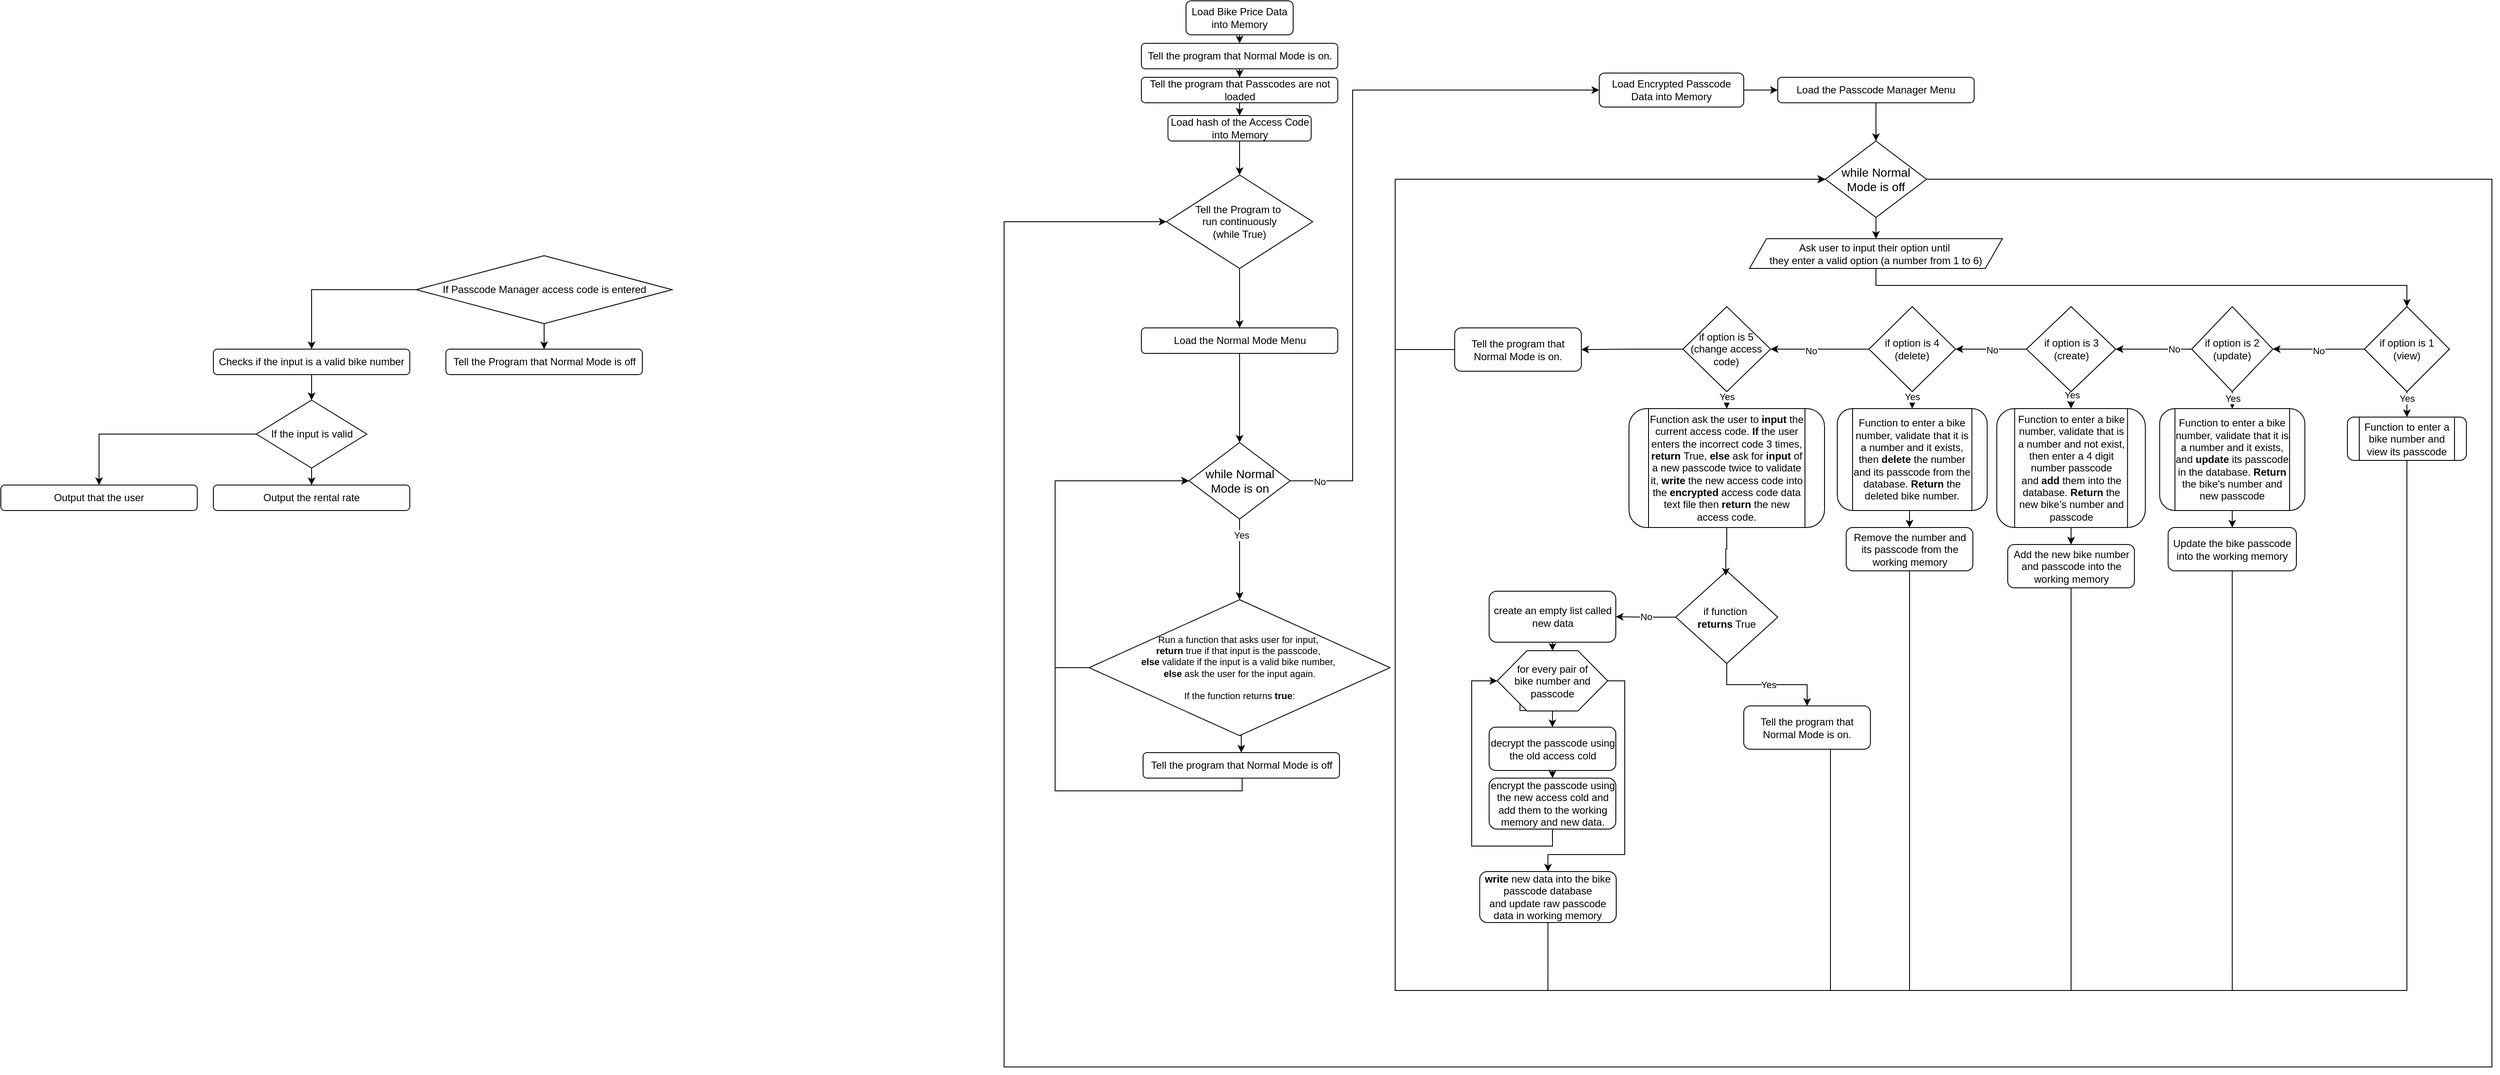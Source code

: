 <mxfile version="24.7.16">
  <diagram id="C5RBs43oDa-KdzZeNtuy" name="Page-1">
    <mxGraphModel dx="4832" dy="1653" grid="1" gridSize="10" guides="1" tooltips="1" connect="1" arrows="1" fold="1" page="1" pageScale="1" pageWidth="827" pageHeight="1169" math="0" shadow="0">
      <root>
        <mxCell id="WIyWlLk6GJQsqaUBKTNV-0" />
        <mxCell id="WIyWlLk6GJQsqaUBKTNV-1" parent="WIyWlLk6GJQsqaUBKTNV-0" />
        <mxCell id="HIrjXlR3BVrKwoBECTqW-9" style="edgeStyle=orthogonalEdgeStyle;rounded=0;orthogonalLoop=1;jettySize=auto;html=1;exitX=0.5;exitY=1;exitDx=0;exitDy=0;entryX=0.5;entryY=0;entryDx=0;entryDy=0;" parent="WIyWlLk6GJQsqaUBKTNV-1" source="HIrjXlR3BVrKwoBECTqW-4" target="HIrjXlR3BVrKwoBECTqW-8" edge="1">
          <mxGeometry relative="1" as="geometry" />
        </mxCell>
        <mxCell id="HIrjXlR3BVrKwoBECTqW-4" value="&lt;div style=&quot;font-size: 12px;&quot;&gt;&lt;font style=&quot;font-size: 12px;&quot;&gt;Tell the Program to&amp;nbsp;&lt;/font&gt;&lt;/div&gt;&lt;div style=&quot;font-size: 12px;&quot;&gt;&lt;font style=&quot;font-size: 12px;&quot;&gt;run continuously&lt;/font&gt;&lt;/div&gt;&lt;div style=&quot;font-size: 12px;&quot;&gt;&lt;font style=&quot;font-size: 12px;&quot;&gt;&lt;font style=&quot;font-size: 12px;&quot;&gt;(while True)&lt;/font&gt;&lt;font style=&quot;font-size: 12px;&quot;&gt;&lt;br&gt;&lt;/font&gt;&lt;/font&gt;&lt;/div&gt;" style="rhombus;whiteSpace=wrap;html=1;fontSize=8;" parent="WIyWlLk6GJQsqaUBKTNV-1" vertex="1">
          <mxGeometry x="271" y="320" width="172" height="110" as="geometry" />
        </mxCell>
        <mxCell id="HIrjXlR3BVrKwoBECTqW-11" style="edgeStyle=orthogonalEdgeStyle;rounded=0;orthogonalLoop=1;jettySize=auto;html=1;exitX=0.5;exitY=1;exitDx=0;exitDy=0;entryX=0.5;entryY=0;entryDx=0;entryDy=0;" parent="WIyWlLk6GJQsqaUBKTNV-1" source="HIrjXlR3BVrKwoBECTqW-8" target="HIrjXlR3BVrKwoBECTqW-10" edge="1">
          <mxGeometry relative="1" as="geometry" />
        </mxCell>
        <mxCell id="HIrjXlR3BVrKwoBECTqW-8" value="Load the Normal Mode Menu" style="rounded=1;whiteSpace=wrap;html=1;" parent="WIyWlLk6GJQsqaUBKTNV-1" vertex="1">
          <mxGeometry x="241.5" y="500" width="231" height="30" as="geometry" />
        </mxCell>
        <mxCell id="HIrjXlR3BVrKwoBECTqW-116" style="edgeStyle=orthogonalEdgeStyle;rounded=0;orthogonalLoop=1;jettySize=auto;html=1;exitX=1;exitY=0.5;exitDx=0;exitDy=0;entryX=0;entryY=0.5;entryDx=0;entryDy=0;" parent="WIyWlLk6GJQsqaUBKTNV-1" source="HIrjXlR3BVrKwoBECTqW-10" target="HIrjXlR3BVrKwoBECTqW-115" edge="1">
          <mxGeometry relative="1" as="geometry">
            <Array as="points">
              <mxPoint x="490" y="680" />
              <mxPoint x="490" y="220" />
            </Array>
          </mxGeometry>
        </mxCell>
        <mxCell id="fzmt7UQQ4SGqhCcK_248-124" value="No" style="edgeLabel;html=1;align=center;verticalAlign=middle;resizable=0;points=[];" vertex="1" connectable="0" parent="HIrjXlR3BVrKwoBECTqW-116">
          <mxGeometry x="-0.917" y="-1" relative="1" as="geometry">
            <mxPoint as="offset" />
          </mxGeometry>
        </mxCell>
        <mxCell id="fzmt7UQQ4SGqhCcK_248-6" style="edgeStyle=orthogonalEdgeStyle;rounded=0;orthogonalLoop=1;jettySize=auto;html=1;exitX=0.5;exitY=1;exitDx=0;exitDy=0;entryX=0.5;entryY=0;entryDx=0;entryDy=0;" edge="1" parent="WIyWlLk6GJQsqaUBKTNV-1" source="HIrjXlR3BVrKwoBECTqW-10" target="HIrjXlR3BVrKwoBECTqW-95">
          <mxGeometry relative="1" as="geometry" />
        </mxCell>
        <mxCell id="fzmt7UQQ4SGqhCcK_248-97" value="Yes" style="edgeLabel;html=1;align=center;verticalAlign=middle;resizable=0;points=[];" vertex="1" connectable="0" parent="fzmt7UQQ4SGqhCcK_248-6">
          <mxGeometry x="-0.604" y="2" relative="1" as="geometry">
            <mxPoint as="offset" />
          </mxGeometry>
        </mxCell>
        <mxCell id="HIrjXlR3BVrKwoBECTqW-10" value="&lt;font style=&quot;font-size: 14px;&quot;&gt;while Normal Mode is on&lt;br&gt;&lt;/font&gt;" style="rhombus;whiteSpace=wrap;html=1;fontSize=8;" parent="WIyWlLk6GJQsqaUBKTNV-1" vertex="1">
          <mxGeometry x="297.5" y="635" width="119" height="90" as="geometry" />
        </mxCell>
        <mxCell id="HIrjXlR3BVrKwoBECTqW-83" style="edgeStyle=orthogonalEdgeStyle;rounded=0;orthogonalLoop=1;jettySize=auto;html=1;exitX=0.5;exitY=1;exitDx=0;exitDy=0;entryX=0.5;entryY=0;entryDx=0;entryDy=0;" parent="WIyWlLk6GJQsqaUBKTNV-1" source="HIrjXlR3BVrKwoBECTqW-85" target="HIrjXlR3BVrKwoBECTqW-86" edge="1">
          <mxGeometry relative="1" as="geometry" />
        </mxCell>
        <mxCell id="HIrjXlR3BVrKwoBECTqW-84" style="edgeStyle=orthogonalEdgeStyle;rounded=0;orthogonalLoop=1;jettySize=auto;html=1;exitX=0;exitY=0.5;exitDx=0;exitDy=0;entryX=0.5;entryY=0;entryDx=0;entryDy=0;" parent="WIyWlLk6GJQsqaUBKTNV-1" source="HIrjXlR3BVrKwoBECTqW-85" target="HIrjXlR3BVrKwoBECTqW-88" edge="1">
          <mxGeometry relative="1" as="geometry" />
        </mxCell>
        <mxCell id="HIrjXlR3BVrKwoBECTqW-85" value="If Passcode Manager access code is entered" style="rhombus;whiteSpace=wrap;html=1;" parent="WIyWlLk6GJQsqaUBKTNV-1" vertex="1">
          <mxGeometry x="-611.5" y="415" width="301" height="80" as="geometry" />
        </mxCell>
        <mxCell id="HIrjXlR3BVrKwoBECTqW-86" value="Tell the Program that Normal Mode is off" style="rounded=1;whiteSpace=wrap;html=1;" parent="WIyWlLk6GJQsqaUBKTNV-1" vertex="1">
          <mxGeometry x="-576.5" y="525" width="231" height="30" as="geometry" />
        </mxCell>
        <mxCell id="HIrjXlR3BVrKwoBECTqW-87" style="edgeStyle=orthogonalEdgeStyle;rounded=0;orthogonalLoop=1;jettySize=auto;html=1;exitX=0.5;exitY=1;exitDx=0;exitDy=0;entryX=0.5;entryY=0;entryDx=0;entryDy=0;" parent="WIyWlLk6GJQsqaUBKTNV-1" source="HIrjXlR3BVrKwoBECTqW-88" target="HIrjXlR3BVrKwoBECTqW-91" edge="1">
          <mxGeometry relative="1" as="geometry" />
        </mxCell>
        <mxCell id="HIrjXlR3BVrKwoBECTqW-88" value="Checks if the input is a valid bike number" style="rounded=1;whiteSpace=wrap;html=1;" parent="WIyWlLk6GJQsqaUBKTNV-1" vertex="1">
          <mxGeometry x="-850" y="525" width="231" height="30" as="geometry" />
        </mxCell>
        <mxCell id="HIrjXlR3BVrKwoBECTqW-89" style="edgeStyle=orthogonalEdgeStyle;rounded=0;orthogonalLoop=1;jettySize=auto;html=1;exitX=0.5;exitY=1;exitDx=0;exitDy=0;" parent="WIyWlLk6GJQsqaUBKTNV-1" source="HIrjXlR3BVrKwoBECTqW-91" target="HIrjXlR3BVrKwoBECTqW-92" edge="1">
          <mxGeometry relative="1" as="geometry" />
        </mxCell>
        <mxCell id="HIrjXlR3BVrKwoBECTqW-90" style="edgeStyle=orthogonalEdgeStyle;rounded=0;orthogonalLoop=1;jettySize=auto;html=1;exitX=0;exitY=0.5;exitDx=0;exitDy=0;" parent="WIyWlLk6GJQsqaUBKTNV-1" source="HIrjXlR3BVrKwoBECTqW-91" target="HIrjXlR3BVrKwoBECTqW-93" edge="1">
          <mxGeometry relative="1" as="geometry" />
        </mxCell>
        <mxCell id="HIrjXlR3BVrKwoBECTqW-91" value="If the input is valid" style="rhombus;whiteSpace=wrap;html=1;" parent="WIyWlLk6GJQsqaUBKTNV-1" vertex="1">
          <mxGeometry x="-799.5" y="585" width="130" height="80" as="geometry" />
        </mxCell>
        <mxCell id="HIrjXlR3BVrKwoBECTqW-92" value="Output the rental rate" style="rounded=1;whiteSpace=wrap;html=1;" parent="WIyWlLk6GJQsqaUBKTNV-1" vertex="1">
          <mxGeometry x="-850" y="685" width="231" height="30" as="geometry" />
        </mxCell>
        <mxCell id="HIrjXlR3BVrKwoBECTqW-93" value="Output that the user " style="rounded=1;whiteSpace=wrap;html=1;" parent="WIyWlLk6GJQsqaUBKTNV-1" vertex="1">
          <mxGeometry x="-1100" y="685" width="231" height="30" as="geometry" />
        </mxCell>
        <mxCell id="HIrjXlR3BVrKwoBECTqW-99" style="edgeStyle=orthogonalEdgeStyle;rounded=0;orthogonalLoop=1;jettySize=auto;html=1;exitX=0.5;exitY=1;exitDx=0;exitDy=0;entryX=0.5;entryY=0;entryDx=0;entryDy=0;" parent="WIyWlLk6GJQsqaUBKTNV-1" source="HIrjXlR3BVrKwoBECTqW-95" target="HIrjXlR3BVrKwoBECTqW-98" edge="1">
          <mxGeometry relative="1" as="geometry" />
        </mxCell>
        <mxCell id="HIrjXlR3BVrKwoBECTqW-113" style="edgeStyle=orthogonalEdgeStyle;rounded=0;orthogonalLoop=1;jettySize=auto;html=1;exitX=0;exitY=0.5;exitDx=0;exitDy=0;entryX=0;entryY=0.5;entryDx=0;entryDy=0;" parent="WIyWlLk6GJQsqaUBKTNV-1" source="HIrjXlR3BVrKwoBECTqW-95" target="HIrjXlR3BVrKwoBECTqW-10" edge="1">
          <mxGeometry relative="1" as="geometry">
            <Array as="points">
              <mxPoint x="140" y="900" />
              <mxPoint x="140" y="680" />
            </Array>
          </mxGeometry>
        </mxCell>
        <mxCell id="HIrjXlR3BVrKwoBECTqW-95" value="&lt;div style=&quot;font-size: 11px;&quot;&gt;&lt;font style=&quot;font-size: 11px;&quot;&gt;Run a function that asks user for input,&amp;nbsp;&lt;/font&gt;&lt;/div&gt;&lt;div style=&quot;font-size: 11px;&quot;&gt;&lt;font style=&quot;font-size: 11px;&quot;&gt;&lt;b&gt;return &lt;/b&gt;true if that input is the passcode,&amp;nbsp;&lt;/font&gt;&lt;/div&gt;&lt;div style=&quot;font-size: 11px;&quot;&gt;&lt;font style=&quot;font-size: 11px;&quot;&gt;&lt;b&gt;else &lt;/b&gt;validate if the input is a valid bike number,&amp;nbsp;&lt;/font&gt;&lt;/div&gt;&lt;div style=&quot;font-size: 11px;&quot;&gt;&lt;font style=&quot;font-size: 11px;&quot;&gt;&lt;b&gt;else &lt;/b&gt;ask the user for the input again.&lt;/font&gt;&lt;/div&gt;&lt;div style=&quot;font-size: 11px;&quot;&gt;&lt;font style=&quot;font-size: 11px;&quot;&gt;&lt;br&gt;&lt;/font&gt;&lt;/div&gt;&lt;div style=&quot;font-size: 11px;&quot;&gt;&lt;font style=&quot;font-size: 11px;&quot;&gt;&lt;font style=&quot;font-size: 11px;&quot;&gt;If the function returns&lt;b&gt; true&lt;/b&gt;:&lt;/font&gt;&lt;font style=&quot;font-size: 11px;&quot;&gt;&lt;br&gt;&lt;/font&gt;&lt;/font&gt;&lt;/div&gt;" style="rhombus;whiteSpace=wrap;html=1;fontSize=8;" parent="WIyWlLk6GJQsqaUBKTNV-1" vertex="1">
          <mxGeometry x="180" y="820" width="354" height="160" as="geometry" />
        </mxCell>
        <mxCell id="HIrjXlR3BVrKwoBECTqW-114" style="edgeStyle=orthogonalEdgeStyle;rounded=0;orthogonalLoop=1;jettySize=auto;html=1;exitX=0.5;exitY=1;exitDx=0;exitDy=0;entryX=0;entryY=0.5;entryDx=0;entryDy=0;" parent="WIyWlLk6GJQsqaUBKTNV-1" target="HIrjXlR3BVrKwoBECTqW-10" edge="1">
          <mxGeometry relative="1" as="geometry">
            <mxPoint x="279.98" y="555" as="targetPoint" />
            <mxPoint x="338.98" y="1025" as="sourcePoint" />
            <Array as="points">
              <mxPoint x="360" y="1025" />
              <mxPoint x="360" y="1045" />
              <mxPoint x="140" y="1045" />
              <mxPoint x="140" y="680" />
            </Array>
          </mxGeometry>
        </mxCell>
        <mxCell id="HIrjXlR3BVrKwoBECTqW-98" value="Tell the program that Normal Mode is off" style="rounded=1;whiteSpace=wrap;html=1;" parent="WIyWlLk6GJQsqaUBKTNV-1" vertex="1">
          <mxGeometry x="243.5" y="1000" width="231" height="30" as="geometry" />
        </mxCell>
        <mxCell id="fzmt7UQQ4SGqhCcK_248-114" style="edgeStyle=orthogonalEdgeStyle;rounded=0;orthogonalLoop=1;jettySize=auto;html=1;exitX=1;exitY=0.5;exitDx=0;exitDy=0;entryX=0;entryY=0.5;entryDx=0;entryDy=0;" edge="1" parent="WIyWlLk6GJQsqaUBKTNV-1" source="HIrjXlR3BVrKwoBECTqW-115" target="fzmt7UQQ4SGqhCcK_248-7">
          <mxGeometry relative="1" as="geometry" />
        </mxCell>
        <mxCell id="HIrjXlR3BVrKwoBECTqW-115" value="Load Encrypted Passcode Data into Memory" style="rounded=1;whiteSpace=wrap;html=1;" parent="WIyWlLk6GJQsqaUBKTNV-1" vertex="1">
          <mxGeometry x="780" y="200" width="170" height="40" as="geometry" />
        </mxCell>
        <mxCell id="fzmt7UQQ4SGqhCcK_248-5" style="edgeStyle=orthogonalEdgeStyle;rounded=0;orthogonalLoop=1;jettySize=auto;html=1;exitX=0.5;exitY=1;exitDx=0;exitDy=0;entryX=0.5;entryY=0;entryDx=0;entryDy=0;" edge="1" parent="WIyWlLk6GJQsqaUBKTNV-1" source="fzmt7UQQ4SGqhCcK_248-1" target="fzmt7UQQ4SGqhCcK_248-4">
          <mxGeometry relative="1" as="geometry" />
        </mxCell>
        <mxCell id="fzmt7UQQ4SGqhCcK_248-132" style="edgeStyle=orthogonalEdgeStyle;rounded=0;orthogonalLoop=1;jettySize=auto;html=1;exitX=1;exitY=0.5;exitDx=0;exitDy=0;entryX=0;entryY=0.5;entryDx=0;entryDy=0;" edge="1" parent="WIyWlLk6GJQsqaUBKTNV-1" source="fzmt7UQQ4SGqhCcK_248-1" target="HIrjXlR3BVrKwoBECTqW-4">
          <mxGeometry relative="1" as="geometry">
            <Array as="points">
              <mxPoint x="1830" y="325" />
              <mxPoint x="1830" y="1370" />
              <mxPoint x="80" y="1370" />
              <mxPoint x="80" y="375" />
            </Array>
          </mxGeometry>
        </mxCell>
        <mxCell id="fzmt7UQQ4SGqhCcK_248-1" value="&lt;font style=&quot;font-size: 14px;&quot;&gt;while Normal Mode is off&lt;br&gt;&lt;/font&gt;" style="rhombus;whiteSpace=wrap;html=1;fontSize=8;" vertex="1" parent="WIyWlLk6GJQsqaUBKTNV-1">
          <mxGeometry x="1046" y="280" width="119" height="90" as="geometry" />
        </mxCell>
        <mxCell id="fzmt7UQQ4SGqhCcK_248-11" style="edgeStyle=orthogonalEdgeStyle;rounded=0;orthogonalLoop=1;jettySize=auto;html=1;exitX=0.5;exitY=1;exitDx=0;exitDy=0;entryX=0.5;entryY=0;entryDx=0;entryDy=0;" edge="1" parent="WIyWlLk6GJQsqaUBKTNV-1" source="fzmt7UQQ4SGqhCcK_248-4" target="fzmt7UQQ4SGqhCcK_248-10">
          <mxGeometry relative="1" as="geometry">
            <Array as="points">
              <mxPoint x="1106" y="450" />
              <mxPoint x="1730" y="450" />
            </Array>
          </mxGeometry>
        </mxCell>
        <mxCell id="fzmt7UQQ4SGqhCcK_248-4" value="&lt;div&gt;Ask user to input their option until&amp;nbsp;&lt;/div&gt;&lt;div&gt;they enter a valid option (a number from 1 to 6)&lt;br&gt;&lt;/div&gt;" style="shape=parallelogram;perimeter=parallelogramPerimeter;whiteSpace=wrap;html=1;fixedSize=1;" vertex="1" parent="WIyWlLk6GJQsqaUBKTNV-1">
          <mxGeometry x="956.81" y="395" width="297.37" height="35" as="geometry" />
        </mxCell>
        <mxCell id="fzmt7UQQ4SGqhCcK_248-9" style="edgeStyle=orthogonalEdgeStyle;rounded=0;orthogonalLoop=1;jettySize=auto;html=1;exitX=0.5;exitY=1;exitDx=0;exitDy=0;" edge="1" parent="WIyWlLk6GJQsqaUBKTNV-1" source="fzmt7UQQ4SGqhCcK_248-7" target="fzmt7UQQ4SGqhCcK_248-1">
          <mxGeometry relative="1" as="geometry" />
        </mxCell>
        <mxCell id="fzmt7UQQ4SGqhCcK_248-7" value="Load the Passcode Manager Menu" style="rounded=1;whiteSpace=wrap;html=1;" vertex="1" parent="WIyWlLk6GJQsqaUBKTNV-1">
          <mxGeometry x="989.99" y="205" width="231" height="30" as="geometry" />
        </mxCell>
        <mxCell id="fzmt7UQQ4SGqhCcK_248-13" style="edgeStyle=orthogonalEdgeStyle;rounded=0;orthogonalLoop=1;jettySize=auto;html=1;exitX=0;exitY=0.5;exitDx=0;exitDy=0;entryX=1;entryY=0.5;entryDx=0;entryDy=0;" edge="1" parent="WIyWlLk6GJQsqaUBKTNV-1" source="fzmt7UQQ4SGqhCcK_248-10" target="fzmt7UQQ4SGqhCcK_248-12">
          <mxGeometry relative="1" as="geometry" />
        </mxCell>
        <mxCell id="fzmt7UQQ4SGqhCcK_248-102" value="No" style="edgeLabel;html=1;align=center;verticalAlign=middle;resizable=0;points=[];" vertex="1" connectable="0" parent="fzmt7UQQ4SGqhCcK_248-13">
          <mxGeometry x="0.007" y="2" relative="1" as="geometry">
            <mxPoint as="offset" />
          </mxGeometry>
        </mxCell>
        <mxCell id="fzmt7UQQ4SGqhCcK_248-25" style="edgeStyle=orthogonalEdgeStyle;rounded=0;orthogonalLoop=1;jettySize=auto;html=1;exitX=0.5;exitY=1;exitDx=0;exitDy=0;entryX=0.5;entryY=0;entryDx=0;entryDy=0;" edge="1" parent="WIyWlLk6GJQsqaUBKTNV-1" source="fzmt7UQQ4SGqhCcK_248-10" target="fzmt7UQQ4SGqhCcK_248-22">
          <mxGeometry relative="1" as="geometry" />
        </mxCell>
        <mxCell id="fzmt7UQQ4SGqhCcK_248-103" value="Yes" style="edgeLabel;html=1;align=center;verticalAlign=middle;resizable=0;points=[];" vertex="1" connectable="0" parent="fzmt7UQQ4SGqhCcK_248-25">
          <mxGeometry x="-0.51" relative="1" as="geometry">
            <mxPoint as="offset" />
          </mxGeometry>
        </mxCell>
        <mxCell id="fzmt7UQQ4SGqhCcK_248-10" value="if option is 1&lt;br&gt;(view)" style="rhombus;whiteSpace=wrap;html=1;" vertex="1" parent="WIyWlLk6GJQsqaUBKTNV-1">
          <mxGeometry x="1680" y="475" width="100" height="100" as="geometry" />
        </mxCell>
        <mxCell id="fzmt7UQQ4SGqhCcK_248-18" style="edgeStyle=orthogonalEdgeStyle;rounded=0;orthogonalLoop=1;jettySize=auto;html=1;exitX=0;exitY=0.5;exitDx=0;exitDy=0;entryX=1;entryY=0.5;entryDx=0;entryDy=0;" edge="1" parent="WIyWlLk6GJQsqaUBKTNV-1" source="fzmt7UQQ4SGqhCcK_248-12" target="fzmt7UQQ4SGqhCcK_248-14">
          <mxGeometry relative="1" as="geometry" />
        </mxCell>
        <mxCell id="fzmt7UQQ4SGqhCcK_248-101" value="No" style="edgeLabel;html=1;align=center;verticalAlign=middle;resizable=0;points=[];" vertex="1" connectable="0" parent="fzmt7UQQ4SGqhCcK_248-18">
          <mxGeometry x="-0.54" relative="1" as="geometry">
            <mxPoint x="-1" as="offset" />
          </mxGeometry>
        </mxCell>
        <mxCell id="fzmt7UQQ4SGqhCcK_248-31" style="edgeStyle=orthogonalEdgeStyle;rounded=0;orthogonalLoop=1;jettySize=auto;html=1;exitX=0.5;exitY=1;exitDx=0;exitDy=0;entryX=0.5;entryY=0;entryDx=0;entryDy=0;" edge="1" parent="WIyWlLk6GJQsqaUBKTNV-1" source="fzmt7UQQ4SGqhCcK_248-12" target="fzmt7UQQ4SGqhCcK_248-27">
          <mxGeometry relative="1" as="geometry" />
        </mxCell>
        <mxCell id="fzmt7UQQ4SGqhCcK_248-104" value="Yes" style="edgeLabel;html=1;align=center;verticalAlign=middle;resizable=0;points=[];" vertex="1" connectable="0" parent="fzmt7UQQ4SGqhCcK_248-31">
          <mxGeometry x="-0.265" relative="1" as="geometry">
            <mxPoint as="offset" />
          </mxGeometry>
        </mxCell>
        <mxCell id="fzmt7UQQ4SGqhCcK_248-12" value="if option is 2&lt;br&gt;(update)" style="rhombus;whiteSpace=wrap;html=1;" vertex="1" parent="WIyWlLk6GJQsqaUBKTNV-1">
          <mxGeometry x="1476.89" y="475" width="95.41" height="100" as="geometry" />
        </mxCell>
        <mxCell id="fzmt7UQQ4SGqhCcK_248-19" style="edgeStyle=orthogonalEdgeStyle;rounded=0;orthogonalLoop=1;jettySize=auto;html=1;exitX=0;exitY=0.5;exitDx=0;exitDy=0;entryX=1;entryY=0.5;entryDx=0;entryDy=0;" edge="1" parent="WIyWlLk6GJQsqaUBKTNV-1" source="fzmt7UQQ4SGqhCcK_248-14" target="fzmt7UQQ4SGqhCcK_248-15">
          <mxGeometry relative="1" as="geometry" />
        </mxCell>
        <mxCell id="fzmt7UQQ4SGqhCcK_248-98" value="No" style="edgeLabel;html=1;align=center;verticalAlign=middle;resizable=0;points=[];" vertex="1" connectable="0" parent="fzmt7UQQ4SGqhCcK_248-19">
          <mxGeometry x="-0.035" y="1" relative="1" as="geometry">
            <mxPoint as="offset" />
          </mxGeometry>
        </mxCell>
        <mxCell id="fzmt7UQQ4SGqhCcK_248-35" style="edgeStyle=orthogonalEdgeStyle;rounded=0;orthogonalLoop=1;jettySize=auto;html=1;exitX=0.5;exitY=1;exitDx=0;exitDy=0;entryX=0.5;entryY=0;entryDx=0;entryDy=0;" edge="1" parent="WIyWlLk6GJQsqaUBKTNV-1" source="fzmt7UQQ4SGqhCcK_248-14" target="fzmt7UQQ4SGqhCcK_248-34">
          <mxGeometry relative="1" as="geometry" />
        </mxCell>
        <mxCell id="fzmt7UQQ4SGqhCcK_248-105" value="Yes" style="edgeLabel;html=1;align=center;verticalAlign=middle;resizable=0;points=[];" vertex="1" connectable="0" parent="fzmt7UQQ4SGqhCcK_248-35">
          <mxGeometry x="-0.618" y="1" relative="1" as="geometry">
            <mxPoint as="offset" />
          </mxGeometry>
        </mxCell>
        <mxCell id="fzmt7UQQ4SGqhCcK_248-14" value="if option is 3&lt;br&gt;(create)" style="rhombus;whiteSpace=wrap;html=1;" vertex="1" parent="WIyWlLk6GJQsqaUBKTNV-1">
          <mxGeometry x="1282.5" y="475" width="105" height="100" as="geometry" />
        </mxCell>
        <mxCell id="fzmt7UQQ4SGqhCcK_248-40" style="edgeStyle=orthogonalEdgeStyle;rounded=0;orthogonalLoop=1;jettySize=auto;html=1;exitX=0.5;exitY=1;exitDx=0;exitDy=0;entryX=0.5;entryY=0;entryDx=0;entryDy=0;" edge="1" parent="WIyWlLk6GJQsqaUBKTNV-1" source="fzmt7UQQ4SGqhCcK_248-15" target="fzmt7UQQ4SGqhCcK_248-39">
          <mxGeometry relative="1" as="geometry" />
        </mxCell>
        <mxCell id="fzmt7UQQ4SGqhCcK_248-106" value="Yes" style="edgeLabel;html=1;align=center;verticalAlign=middle;resizable=0;points=[];" vertex="1" connectable="0" parent="fzmt7UQQ4SGqhCcK_248-40">
          <mxGeometry x="-0.382" relative="1" as="geometry">
            <mxPoint as="offset" />
          </mxGeometry>
        </mxCell>
        <mxCell id="fzmt7UQQ4SGqhCcK_248-44" style="edgeStyle=orthogonalEdgeStyle;rounded=0;orthogonalLoop=1;jettySize=auto;html=1;exitX=0;exitY=0.5;exitDx=0;exitDy=0;entryX=1;entryY=0.5;entryDx=0;entryDy=0;" edge="1" parent="WIyWlLk6GJQsqaUBKTNV-1" source="fzmt7UQQ4SGqhCcK_248-15" target="fzmt7UQQ4SGqhCcK_248-16">
          <mxGeometry relative="1" as="geometry" />
        </mxCell>
        <mxCell id="fzmt7UQQ4SGqhCcK_248-99" value="No" style="edgeLabel;html=1;align=center;verticalAlign=middle;resizable=0;points=[];" vertex="1" connectable="0" parent="fzmt7UQQ4SGqhCcK_248-44">
          <mxGeometry x="0.175" y="2" relative="1" as="geometry">
            <mxPoint as="offset" />
          </mxGeometry>
        </mxCell>
        <mxCell id="fzmt7UQQ4SGqhCcK_248-15" value="if option is 4&lt;br&gt;(delete)" style="rhombus;whiteSpace=wrap;html=1;" vertex="1" parent="WIyWlLk6GJQsqaUBKTNV-1">
          <mxGeometry x="1097.24" y="475" width="101.84" height="100" as="geometry" />
        </mxCell>
        <mxCell id="fzmt7UQQ4SGqhCcK_248-66" style="edgeStyle=orthogonalEdgeStyle;rounded=0;orthogonalLoop=1;jettySize=auto;html=1;exitX=0.5;exitY=1;exitDx=0;exitDy=0;entryX=0.5;entryY=0;entryDx=0;entryDy=0;" edge="1" parent="WIyWlLk6GJQsqaUBKTNV-1" source="fzmt7UQQ4SGqhCcK_248-16" target="fzmt7UQQ4SGqhCcK_248-51">
          <mxGeometry relative="1" as="geometry" />
        </mxCell>
        <mxCell id="fzmt7UQQ4SGqhCcK_248-107" value="Yes" style="edgeLabel;html=1;align=center;verticalAlign=middle;resizable=0;points=[];" vertex="1" connectable="0" parent="fzmt7UQQ4SGqhCcK_248-66">
          <mxGeometry x="-0.382" relative="1" as="geometry">
            <mxPoint as="offset" />
          </mxGeometry>
        </mxCell>
        <mxCell id="fzmt7UQQ4SGqhCcK_248-129" style="edgeStyle=orthogonalEdgeStyle;rounded=0;orthogonalLoop=1;jettySize=auto;html=1;exitX=0;exitY=0.5;exitDx=0;exitDy=0;entryX=1;entryY=0.5;entryDx=0;entryDy=0;" edge="1" parent="WIyWlLk6GJQsqaUBKTNV-1" source="fzmt7UQQ4SGqhCcK_248-16" target="fzmt7UQQ4SGqhCcK_248-128">
          <mxGeometry relative="1" as="geometry" />
        </mxCell>
        <mxCell id="fzmt7UQQ4SGqhCcK_248-16" value="&lt;div&gt;if option is 5&lt;/div&gt;&lt;div&gt;(change access code)&lt;br&gt;&lt;/div&gt;" style="rhombus;whiteSpace=wrap;html=1;" vertex="1" parent="WIyWlLk6GJQsqaUBKTNV-1">
          <mxGeometry x="878.41" y="475" width="103.19" height="100" as="geometry" />
        </mxCell>
        <mxCell id="fzmt7UQQ4SGqhCcK_248-117" style="edgeStyle=orthogonalEdgeStyle;rounded=0;orthogonalLoop=1;jettySize=auto;html=1;exitX=0.5;exitY=1;exitDx=0;exitDy=0;entryX=0;entryY=0.5;entryDx=0;entryDy=0;" edge="1" parent="WIyWlLk6GJQsqaUBKTNV-1" source="fzmt7UQQ4SGqhCcK_248-22" target="fzmt7UQQ4SGqhCcK_248-1">
          <mxGeometry relative="1" as="geometry">
            <Array as="points">
              <mxPoint x="1730" y="1280" />
              <mxPoint x="540" y="1280" />
              <mxPoint x="540" y="325" />
            </Array>
          </mxGeometry>
        </mxCell>
        <mxCell id="fzmt7UQQ4SGqhCcK_248-22" value="Function to enter a bike number and view its passcode" style="rounded=1;whiteSpace=wrap;html=1;shape=process;backgroundOutline=1;" vertex="1" parent="WIyWlLk6GJQsqaUBKTNV-1">
          <mxGeometry x="1660" y="605" width="140" height="51" as="geometry" />
        </mxCell>
        <mxCell id="fzmt7UQQ4SGqhCcK_248-30" style="edgeStyle=orthogonalEdgeStyle;rounded=0;orthogonalLoop=1;jettySize=auto;html=1;exitX=0.5;exitY=1;exitDx=0;exitDy=0;entryX=0.5;entryY=0;entryDx=0;entryDy=0;" edge="1" parent="WIyWlLk6GJQsqaUBKTNV-1" source="fzmt7UQQ4SGqhCcK_248-27" target="fzmt7UQQ4SGqhCcK_248-29">
          <mxGeometry relative="1" as="geometry" />
        </mxCell>
        <mxCell id="fzmt7UQQ4SGqhCcK_248-27" value="Function to enter a bike number, validate that it is a number and it exists, and &lt;b&gt;update&lt;/b&gt; its passcode&lt;b&gt; &lt;/b&gt;in&lt;b&gt; &lt;/b&gt;the database. &lt;b&gt;Return&lt;/b&gt; the bike&#39;s number and new passcode " style="rounded=1;whiteSpace=wrap;html=1;shape=process;backgroundOutline=1;" vertex="1" parent="WIyWlLk6GJQsqaUBKTNV-1">
          <mxGeometry x="1439.18" y="595" width="170.82" height="120" as="geometry" />
        </mxCell>
        <mxCell id="fzmt7UQQ4SGqhCcK_248-118" style="edgeStyle=orthogonalEdgeStyle;rounded=0;orthogonalLoop=1;jettySize=auto;html=1;exitX=0.5;exitY=1;exitDx=0;exitDy=0;entryX=0;entryY=0.5;entryDx=0;entryDy=0;" edge="1" parent="WIyWlLk6GJQsqaUBKTNV-1" source="fzmt7UQQ4SGqhCcK_248-29" target="fzmt7UQQ4SGqhCcK_248-1">
          <mxGeometry relative="1" as="geometry">
            <Array as="points">
              <mxPoint x="1525" y="1280" />
              <mxPoint x="540" y="1280" />
              <mxPoint x="540" y="325" />
            </Array>
          </mxGeometry>
        </mxCell>
        <mxCell id="fzmt7UQQ4SGqhCcK_248-29" value="Update the bike passcode into the working memory" style="rounded=1;whiteSpace=wrap;html=1;" vertex="1" parent="WIyWlLk6GJQsqaUBKTNV-1">
          <mxGeometry x="1449.18" y="735" width="150.82" height="51" as="geometry" />
        </mxCell>
        <mxCell id="fzmt7UQQ4SGqhCcK_248-37" style="edgeStyle=orthogonalEdgeStyle;rounded=0;orthogonalLoop=1;jettySize=auto;html=1;exitX=0.5;exitY=1;exitDx=0;exitDy=0;entryX=0.5;entryY=0;entryDx=0;entryDy=0;" edge="1" parent="WIyWlLk6GJQsqaUBKTNV-1" source="fzmt7UQQ4SGqhCcK_248-34" target="fzmt7UQQ4SGqhCcK_248-36">
          <mxGeometry relative="1" as="geometry" />
        </mxCell>
        <mxCell id="fzmt7UQQ4SGqhCcK_248-34" value="Function to enter a bike number, validate that is a number and not exist, then enter a 4 digit number passcode and&amp;nbsp;&lt;b&gt;add&lt;/b&gt; them into the database. &lt;b&gt;Return&lt;/b&gt; the new bike&#39;s number and passcode   " style="rounded=1;whiteSpace=wrap;html=1;shape=process;backgroundOutline=1;" vertex="1" parent="WIyWlLk6GJQsqaUBKTNV-1">
          <mxGeometry x="1247.62" y="595" width="174.75" height="140" as="geometry" />
        </mxCell>
        <mxCell id="fzmt7UQQ4SGqhCcK_248-122" style="edgeStyle=orthogonalEdgeStyle;rounded=0;orthogonalLoop=1;jettySize=auto;html=1;exitX=0.5;exitY=1;exitDx=0;exitDy=0;entryX=0;entryY=0.5;entryDx=0;entryDy=0;" edge="1" parent="WIyWlLk6GJQsqaUBKTNV-1" source="fzmt7UQQ4SGqhCcK_248-36" target="fzmt7UQQ4SGqhCcK_248-1">
          <mxGeometry relative="1" as="geometry">
            <Array as="points">
              <mxPoint x="1335" y="1280" />
              <mxPoint x="540" y="1280" />
              <mxPoint x="540" y="325" />
            </Array>
          </mxGeometry>
        </mxCell>
        <mxCell id="fzmt7UQQ4SGqhCcK_248-36" value="Add the new bike number and passcode into the working memory" style="rounded=1;whiteSpace=wrap;html=1;" vertex="1" parent="WIyWlLk6GJQsqaUBKTNV-1">
          <mxGeometry x="1260.5" y="755" width="149" height="51" as="geometry" />
        </mxCell>
        <mxCell id="fzmt7UQQ4SGqhCcK_248-43" style="edgeStyle=orthogonalEdgeStyle;rounded=0;orthogonalLoop=1;jettySize=auto;html=1;exitX=0.5;exitY=1;exitDx=0;exitDy=0;entryX=0.5;entryY=0;entryDx=0;entryDy=0;" edge="1" parent="WIyWlLk6GJQsqaUBKTNV-1">
          <mxGeometry relative="1" as="geometry">
            <mxPoint x="1144.085" y="765" as="sourcePoint" />
            <mxPoint x="1140.93" y="785" as="targetPoint" />
          </mxGeometry>
        </mxCell>
        <mxCell id="fzmt7UQQ4SGqhCcK_248-120" style="edgeStyle=orthogonalEdgeStyle;rounded=0;orthogonalLoop=1;jettySize=auto;html=1;exitX=0.5;exitY=1;exitDx=0;exitDy=0;entryX=0.5;entryY=0;entryDx=0;entryDy=0;" edge="1" parent="WIyWlLk6GJQsqaUBKTNV-1" source="fzmt7UQQ4SGqhCcK_248-39" target="fzmt7UQQ4SGqhCcK_248-42">
          <mxGeometry relative="1" as="geometry" />
        </mxCell>
        <mxCell id="fzmt7UQQ4SGqhCcK_248-39" value="Function to enter a bike number, validate that it is a number and it exists, then &lt;b&gt;delete&lt;/b&gt; the number and its passcode from the database. &lt;b&gt;Return&lt;/b&gt; the deleted bike number.  " style="rounded=1;whiteSpace=wrap;html=1;shape=process;backgroundOutline=1;" vertex="1" parent="WIyWlLk6GJQsqaUBKTNV-1">
          <mxGeometry x="1060" y="595" width="176.31" height="120" as="geometry" />
        </mxCell>
        <mxCell id="fzmt7UQQ4SGqhCcK_248-121" style="edgeStyle=orthogonalEdgeStyle;rounded=0;orthogonalLoop=1;jettySize=auto;html=1;exitX=0.5;exitY=1;exitDx=0;exitDy=0;entryX=0;entryY=0.5;entryDx=0;entryDy=0;" edge="1" parent="WIyWlLk6GJQsqaUBKTNV-1" source="fzmt7UQQ4SGqhCcK_248-42" target="fzmt7UQQ4SGqhCcK_248-1">
          <mxGeometry relative="1" as="geometry">
            <Array as="points">
              <mxPoint x="1145" y="1280" />
              <mxPoint x="540" y="1280" />
              <mxPoint x="540" y="325" />
            </Array>
          </mxGeometry>
        </mxCell>
        <mxCell id="fzmt7UQQ4SGqhCcK_248-42" value="Remove the number and its passcode from the working memory" style="rounded=1;whiteSpace=wrap;html=1;" vertex="1" parent="WIyWlLk6GJQsqaUBKTNV-1">
          <mxGeometry x="1070.5" y="735" width="149" height="51" as="geometry" />
        </mxCell>
        <mxCell id="fzmt7UQQ4SGqhCcK_248-51" value="Function ask the user to &lt;b&gt;input&lt;/b&gt; the current access code.&lt;b&gt; If&lt;/b&gt; the user enters the incorrect code 3 times, &lt;b&gt;return &lt;/b&gt;True, &lt;b&gt;else &lt;/b&gt;ask for &lt;b&gt;input&lt;/b&gt; of a new passcode twice to validate it, &lt;b&gt;write&lt;/b&gt; the new access code into the &lt;b&gt;encrypted &lt;/b&gt;access code data text file then &lt;b&gt;return &lt;/b&gt;the new access code." style="rounded=1;whiteSpace=wrap;html=1;shape=process;backgroundOutline=1;" vertex="1" parent="WIyWlLk6GJQsqaUBKTNV-1">
          <mxGeometry x="815" y="595" width="230" height="140" as="geometry" />
        </mxCell>
        <mxCell id="fzmt7UQQ4SGqhCcK_248-70" style="edgeStyle=orthogonalEdgeStyle;rounded=0;orthogonalLoop=1;jettySize=auto;html=1;exitX=0.5;exitY=1;exitDx=0;exitDy=0;entryX=0.5;entryY=0;entryDx=0;entryDy=0;" edge="1" parent="WIyWlLk6GJQsqaUBKTNV-1" source="fzmt7UQQ4SGqhCcK_248-67" target="fzmt7UQQ4SGqhCcK_248-69">
          <mxGeometry relative="1" as="geometry" />
        </mxCell>
        <mxCell id="fzmt7UQQ4SGqhCcK_248-96" value="Yes" style="edgeLabel;html=1;align=center;verticalAlign=middle;resizable=0;points=[];" vertex="1" connectable="0" parent="fzmt7UQQ4SGqhCcK_248-70">
          <mxGeometry x="0.015" relative="1" as="geometry">
            <mxPoint as="offset" />
          </mxGeometry>
        </mxCell>
        <mxCell id="fzmt7UQQ4SGqhCcK_248-133" value="No" style="edgeStyle=orthogonalEdgeStyle;rounded=0;orthogonalLoop=1;jettySize=auto;html=1;exitX=0;exitY=0.5;exitDx=0;exitDy=0;" edge="1" parent="WIyWlLk6GJQsqaUBKTNV-1" source="fzmt7UQQ4SGqhCcK_248-67" target="fzmt7UQQ4SGqhCcK_248-83">
          <mxGeometry relative="1" as="geometry" />
        </mxCell>
        <mxCell id="fzmt7UQQ4SGqhCcK_248-67" value="&lt;div&gt;if function&lt;b&gt;&amp;nbsp;&lt;/b&gt;&lt;/div&gt;&lt;div&gt;&lt;b&gt;returns&lt;/b&gt; True&lt;/div&gt;" style="rhombus;whiteSpace=wrap;html=1;" vertex="1" parent="WIyWlLk6GJQsqaUBKTNV-1">
          <mxGeometry x="870.01" y="786" width="120" height="109" as="geometry" />
        </mxCell>
        <mxCell id="fzmt7UQQ4SGqhCcK_248-125" style="edgeStyle=orthogonalEdgeStyle;rounded=0;orthogonalLoop=1;jettySize=auto;html=1;exitX=0.5;exitY=1;exitDx=0;exitDy=0;entryX=0;entryY=0.5;entryDx=0;entryDy=0;" edge="1" parent="WIyWlLk6GJQsqaUBKTNV-1" source="fzmt7UQQ4SGqhCcK_248-69" target="fzmt7UQQ4SGqhCcK_248-1">
          <mxGeometry relative="1" as="geometry">
            <Array as="points">
              <mxPoint x="1052" y="1280" />
              <mxPoint x="540" y="1280" />
              <mxPoint x="540" y="325" />
            </Array>
          </mxGeometry>
        </mxCell>
        <mxCell id="fzmt7UQQ4SGqhCcK_248-69" value="Tell the program that Normal Mode is on." style="rounded=1;whiteSpace=wrap;html=1;" vertex="1" parent="WIyWlLk6GJQsqaUBKTNV-1">
          <mxGeometry x="950" y="945" width="149" height="51" as="geometry" />
        </mxCell>
        <mxCell id="fzmt7UQQ4SGqhCcK_248-80" style="edgeStyle=orthogonalEdgeStyle;rounded=0;orthogonalLoop=1;jettySize=auto;html=1;exitX=0.118;exitY=1.009;exitDx=0;exitDy=0;entryX=0.5;entryY=0;entryDx=0;entryDy=0;exitPerimeter=0;" edge="1" parent="WIyWlLk6GJQsqaUBKTNV-1" source="fzmt7UQQ4SGqhCcK_248-76" target="fzmt7UQQ4SGqhCcK_248-78">
          <mxGeometry relative="1" as="geometry" />
        </mxCell>
        <mxCell id="fzmt7UQQ4SGqhCcK_248-108" style="edgeStyle=orthogonalEdgeStyle;rounded=0;orthogonalLoop=1;jettySize=auto;html=1;exitX=1;exitY=0.5;exitDx=0;exitDy=0;entryX=0.5;entryY=0;entryDx=0;entryDy=0;" edge="1" parent="WIyWlLk6GJQsqaUBKTNV-1" source="fzmt7UQQ4SGqhCcK_248-74" target="fzmt7UQQ4SGqhCcK_248-82">
          <mxGeometry relative="1" as="geometry">
            <Array as="points">
              <mxPoint x="810" y="915" />
              <mxPoint x="810" y="1120" />
              <mxPoint x="720" y="1120" />
            </Array>
          </mxGeometry>
        </mxCell>
        <mxCell id="fzmt7UQQ4SGqhCcK_248-74" value="&lt;p style=&quot;line-height: 0%;&quot;&gt;&lt;br&gt;&lt;/p&gt;" style="verticalLabelPosition=bottom;verticalAlign=top;html=1;shape=hexagon;perimeter=hexagonPerimeter2;arcSize=6;size=0.27;" vertex="1" parent="WIyWlLk6GJQsqaUBKTNV-1">
          <mxGeometry x="660.01" y="880" width="130" height="71" as="geometry" />
        </mxCell>
        <mxCell id="fzmt7UQQ4SGqhCcK_248-76" value="for every pair of bike number and passcode" style="text;html=1;align=center;verticalAlign=middle;whiteSpace=wrap;rounded=0;" vertex="1" parent="WIyWlLk6GJQsqaUBKTNV-1">
          <mxGeometry x="675.01" y="900.5" width="100" height="30" as="geometry" />
        </mxCell>
        <mxCell id="fzmt7UQQ4SGqhCcK_248-81" style="edgeStyle=orthogonalEdgeStyle;rounded=0;orthogonalLoop=1;jettySize=auto;html=1;exitX=0.5;exitY=1;exitDx=0;exitDy=0;entryX=0.5;entryY=0;entryDx=0;entryDy=0;" edge="1" parent="WIyWlLk6GJQsqaUBKTNV-1" source="fzmt7UQQ4SGqhCcK_248-78" target="fzmt7UQQ4SGqhCcK_248-79">
          <mxGeometry relative="1" as="geometry" />
        </mxCell>
        <mxCell id="fzmt7UQQ4SGqhCcK_248-78" value="decrypt the passcode using the old access cold" style="rounded=1;whiteSpace=wrap;html=1;" vertex="1" parent="WIyWlLk6GJQsqaUBKTNV-1">
          <mxGeometry x="650.51" y="970" width="149" height="51" as="geometry" />
        </mxCell>
        <mxCell id="fzmt7UQQ4SGqhCcK_248-91" style="edgeStyle=orthogonalEdgeStyle;rounded=0;orthogonalLoop=1;jettySize=auto;html=1;exitX=0.5;exitY=1;exitDx=0;exitDy=0;entryX=0;entryY=0.5;entryDx=0;entryDy=0;" edge="1" parent="WIyWlLk6GJQsqaUBKTNV-1" source="fzmt7UQQ4SGqhCcK_248-79" target="fzmt7UQQ4SGqhCcK_248-74">
          <mxGeometry relative="1" as="geometry">
            <Array as="points">
              <mxPoint x="725.01" y="1110" />
              <mxPoint x="630.01" y="1110" />
              <mxPoint x="630.01" y="916" />
            </Array>
          </mxGeometry>
        </mxCell>
        <mxCell id="fzmt7UQQ4SGqhCcK_248-79" value="encrypt the passcode using the new access cold and add them to the working memory and new data." style="rounded=1;whiteSpace=wrap;html=1;" vertex="1" parent="WIyWlLk6GJQsqaUBKTNV-1">
          <mxGeometry x="650.51" y="1030" width="149" height="60" as="geometry" />
        </mxCell>
        <mxCell id="fzmt7UQQ4SGqhCcK_248-136" style="edgeStyle=orthogonalEdgeStyle;rounded=0;orthogonalLoop=1;jettySize=auto;html=1;exitX=0.5;exitY=1;exitDx=0;exitDy=0;entryX=0;entryY=0.5;entryDx=0;entryDy=0;" edge="1" parent="WIyWlLk6GJQsqaUBKTNV-1" source="fzmt7UQQ4SGqhCcK_248-82" target="fzmt7UQQ4SGqhCcK_248-1">
          <mxGeometry relative="1" as="geometry">
            <Array as="points">
              <mxPoint x="720" y="1280" />
              <mxPoint x="540" y="1280" />
              <mxPoint x="540" y="325" />
            </Array>
          </mxGeometry>
        </mxCell>
        <mxCell id="fzmt7UQQ4SGqhCcK_248-82" value="&lt;div&gt;&lt;b&gt;write &lt;/b&gt;new data into the bike passcode database &lt;br&gt;&lt;/div&gt;&lt;div&gt;and update raw passcode data in working memory&lt;br&gt;&lt;/div&gt;" style="rounded=1;whiteSpace=wrap;html=1;" vertex="1" parent="WIyWlLk6GJQsqaUBKTNV-1">
          <mxGeometry x="639.42" y="1140" width="160.58" height="60" as="geometry" />
        </mxCell>
        <mxCell id="fzmt7UQQ4SGqhCcK_248-86" style="edgeStyle=orthogonalEdgeStyle;rounded=0;orthogonalLoop=1;jettySize=auto;html=1;exitX=0.5;exitY=1;exitDx=0;exitDy=0;entryX=0.5;entryY=0;entryDx=0;entryDy=0;" edge="1" parent="WIyWlLk6GJQsqaUBKTNV-1" source="fzmt7UQQ4SGqhCcK_248-83" target="fzmt7UQQ4SGqhCcK_248-74">
          <mxGeometry relative="1" as="geometry" />
        </mxCell>
        <mxCell id="fzmt7UQQ4SGqhCcK_248-83" value="create an empty list called new data" style="rounded=1;whiteSpace=wrap;html=1;" vertex="1" parent="WIyWlLk6GJQsqaUBKTNV-1">
          <mxGeometry x="650.51" y="810" width="149" height="60" as="geometry" />
        </mxCell>
        <mxCell id="fzmt7UQQ4SGqhCcK_248-94" style="edgeStyle=orthogonalEdgeStyle;rounded=0;orthogonalLoop=1;jettySize=auto;html=1;exitX=0.5;exitY=1;exitDx=0;exitDy=0;entryX=0.491;entryY=0.051;entryDx=0;entryDy=0;entryPerimeter=0;" edge="1" parent="WIyWlLk6GJQsqaUBKTNV-1" source="fzmt7UQQ4SGqhCcK_248-51" target="fzmt7UQQ4SGqhCcK_248-67">
          <mxGeometry relative="1" as="geometry" />
        </mxCell>
        <mxCell id="fzmt7UQQ4SGqhCcK_248-131" style="edgeStyle=orthogonalEdgeStyle;rounded=0;orthogonalLoop=1;jettySize=auto;html=1;exitX=0;exitY=0.5;exitDx=0;exitDy=0;entryX=0;entryY=0.5;entryDx=0;entryDy=0;" edge="1" parent="WIyWlLk6GJQsqaUBKTNV-1" source="fzmt7UQQ4SGqhCcK_248-128" target="fzmt7UQQ4SGqhCcK_248-1">
          <mxGeometry relative="1" as="geometry">
            <Array as="points">
              <mxPoint x="540" y="526" />
              <mxPoint x="540" y="325" />
            </Array>
          </mxGeometry>
        </mxCell>
        <mxCell id="fzmt7UQQ4SGqhCcK_248-128" value="Tell the program that Normal Mode is on." style="rounded=1;whiteSpace=wrap;html=1;" vertex="1" parent="WIyWlLk6GJQsqaUBKTNV-1">
          <mxGeometry x="610" y="500" width="149" height="51" as="geometry" />
        </mxCell>
        <mxCell id="fzmt7UQQ4SGqhCcK_248-138" style="edgeStyle=orthogonalEdgeStyle;rounded=0;orthogonalLoop=1;jettySize=auto;html=1;exitX=0.5;exitY=1;exitDx=0;exitDy=0;entryX=0.5;entryY=0;entryDx=0;entryDy=0;" edge="1" parent="WIyWlLk6GJQsqaUBKTNV-1" source="fzmt7UQQ4SGqhCcK_248-139" target="fzmt7UQQ4SGqhCcK_248-141">
          <mxGeometry relative="1" as="geometry" />
        </mxCell>
        <mxCell id="fzmt7UQQ4SGqhCcK_248-139" value="Load Bike Price Data into Memory" style="rounded=1;whiteSpace=wrap;html=1;" vertex="1" parent="WIyWlLk6GJQsqaUBKTNV-1">
          <mxGeometry x="294" y="115" width="126" height="40" as="geometry" />
        </mxCell>
        <mxCell id="fzmt7UQQ4SGqhCcK_248-140" style="edgeStyle=orthogonalEdgeStyle;rounded=0;orthogonalLoop=1;jettySize=auto;html=1;exitX=0.5;exitY=1;exitDx=0;exitDy=0;entryX=0.5;entryY=0;entryDx=0;entryDy=0;" edge="1" parent="WIyWlLk6GJQsqaUBKTNV-1" source="fzmt7UQQ4SGqhCcK_248-141" target="fzmt7UQQ4SGqhCcK_248-142">
          <mxGeometry relative="1" as="geometry" />
        </mxCell>
        <mxCell id="fzmt7UQQ4SGqhCcK_248-141" value="Tell the program that Normal Mode is on." style="rounded=1;whiteSpace=wrap;html=1;" vertex="1" parent="WIyWlLk6GJQsqaUBKTNV-1">
          <mxGeometry x="241.5" y="165" width="231" height="30" as="geometry" />
        </mxCell>
        <mxCell id="fzmt7UQQ4SGqhCcK_248-144" style="edgeStyle=orthogonalEdgeStyle;rounded=0;orthogonalLoop=1;jettySize=auto;html=1;exitX=0.5;exitY=1;exitDx=0;exitDy=0;entryX=0.5;entryY=0;entryDx=0;entryDy=0;" edge="1" parent="WIyWlLk6GJQsqaUBKTNV-1" source="fzmt7UQQ4SGqhCcK_248-142" target="fzmt7UQQ4SGqhCcK_248-143">
          <mxGeometry relative="1" as="geometry" />
        </mxCell>
        <mxCell id="fzmt7UQQ4SGqhCcK_248-142" value="Tell the program that Passcodes are not loaded" style="rounded=1;whiteSpace=wrap;html=1;" vertex="1" parent="WIyWlLk6GJQsqaUBKTNV-1">
          <mxGeometry x="241.5" y="205" width="231" height="30" as="geometry" />
        </mxCell>
        <mxCell id="fzmt7UQQ4SGqhCcK_248-146" style="edgeStyle=orthogonalEdgeStyle;rounded=0;orthogonalLoop=1;jettySize=auto;html=1;exitX=0.5;exitY=1;exitDx=0;exitDy=0;entryX=0.5;entryY=0;entryDx=0;entryDy=0;" edge="1" parent="WIyWlLk6GJQsqaUBKTNV-1" source="fzmt7UQQ4SGqhCcK_248-143" target="HIrjXlR3BVrKwoBECTqW-4">
          <mxGeometry relative="1" as="geometry" />
        </mxCell>
        <mxCell id="fzmt7UQQ4SGqhCcK_248-143" value="Load hash of the Access Code into Memory" style="rounded=1;whiteSpace=wrap;html=1;" vertex="1" parent="WIyWlLk6GJQsqaUBKTNV-1">
          <mxGeometry x="272.75" y="250" width="168.5" height="30" as="geometry" />
        </mxCell>
      </root>
    </mxGraphModel>
  </diagram>
</mxfile>
